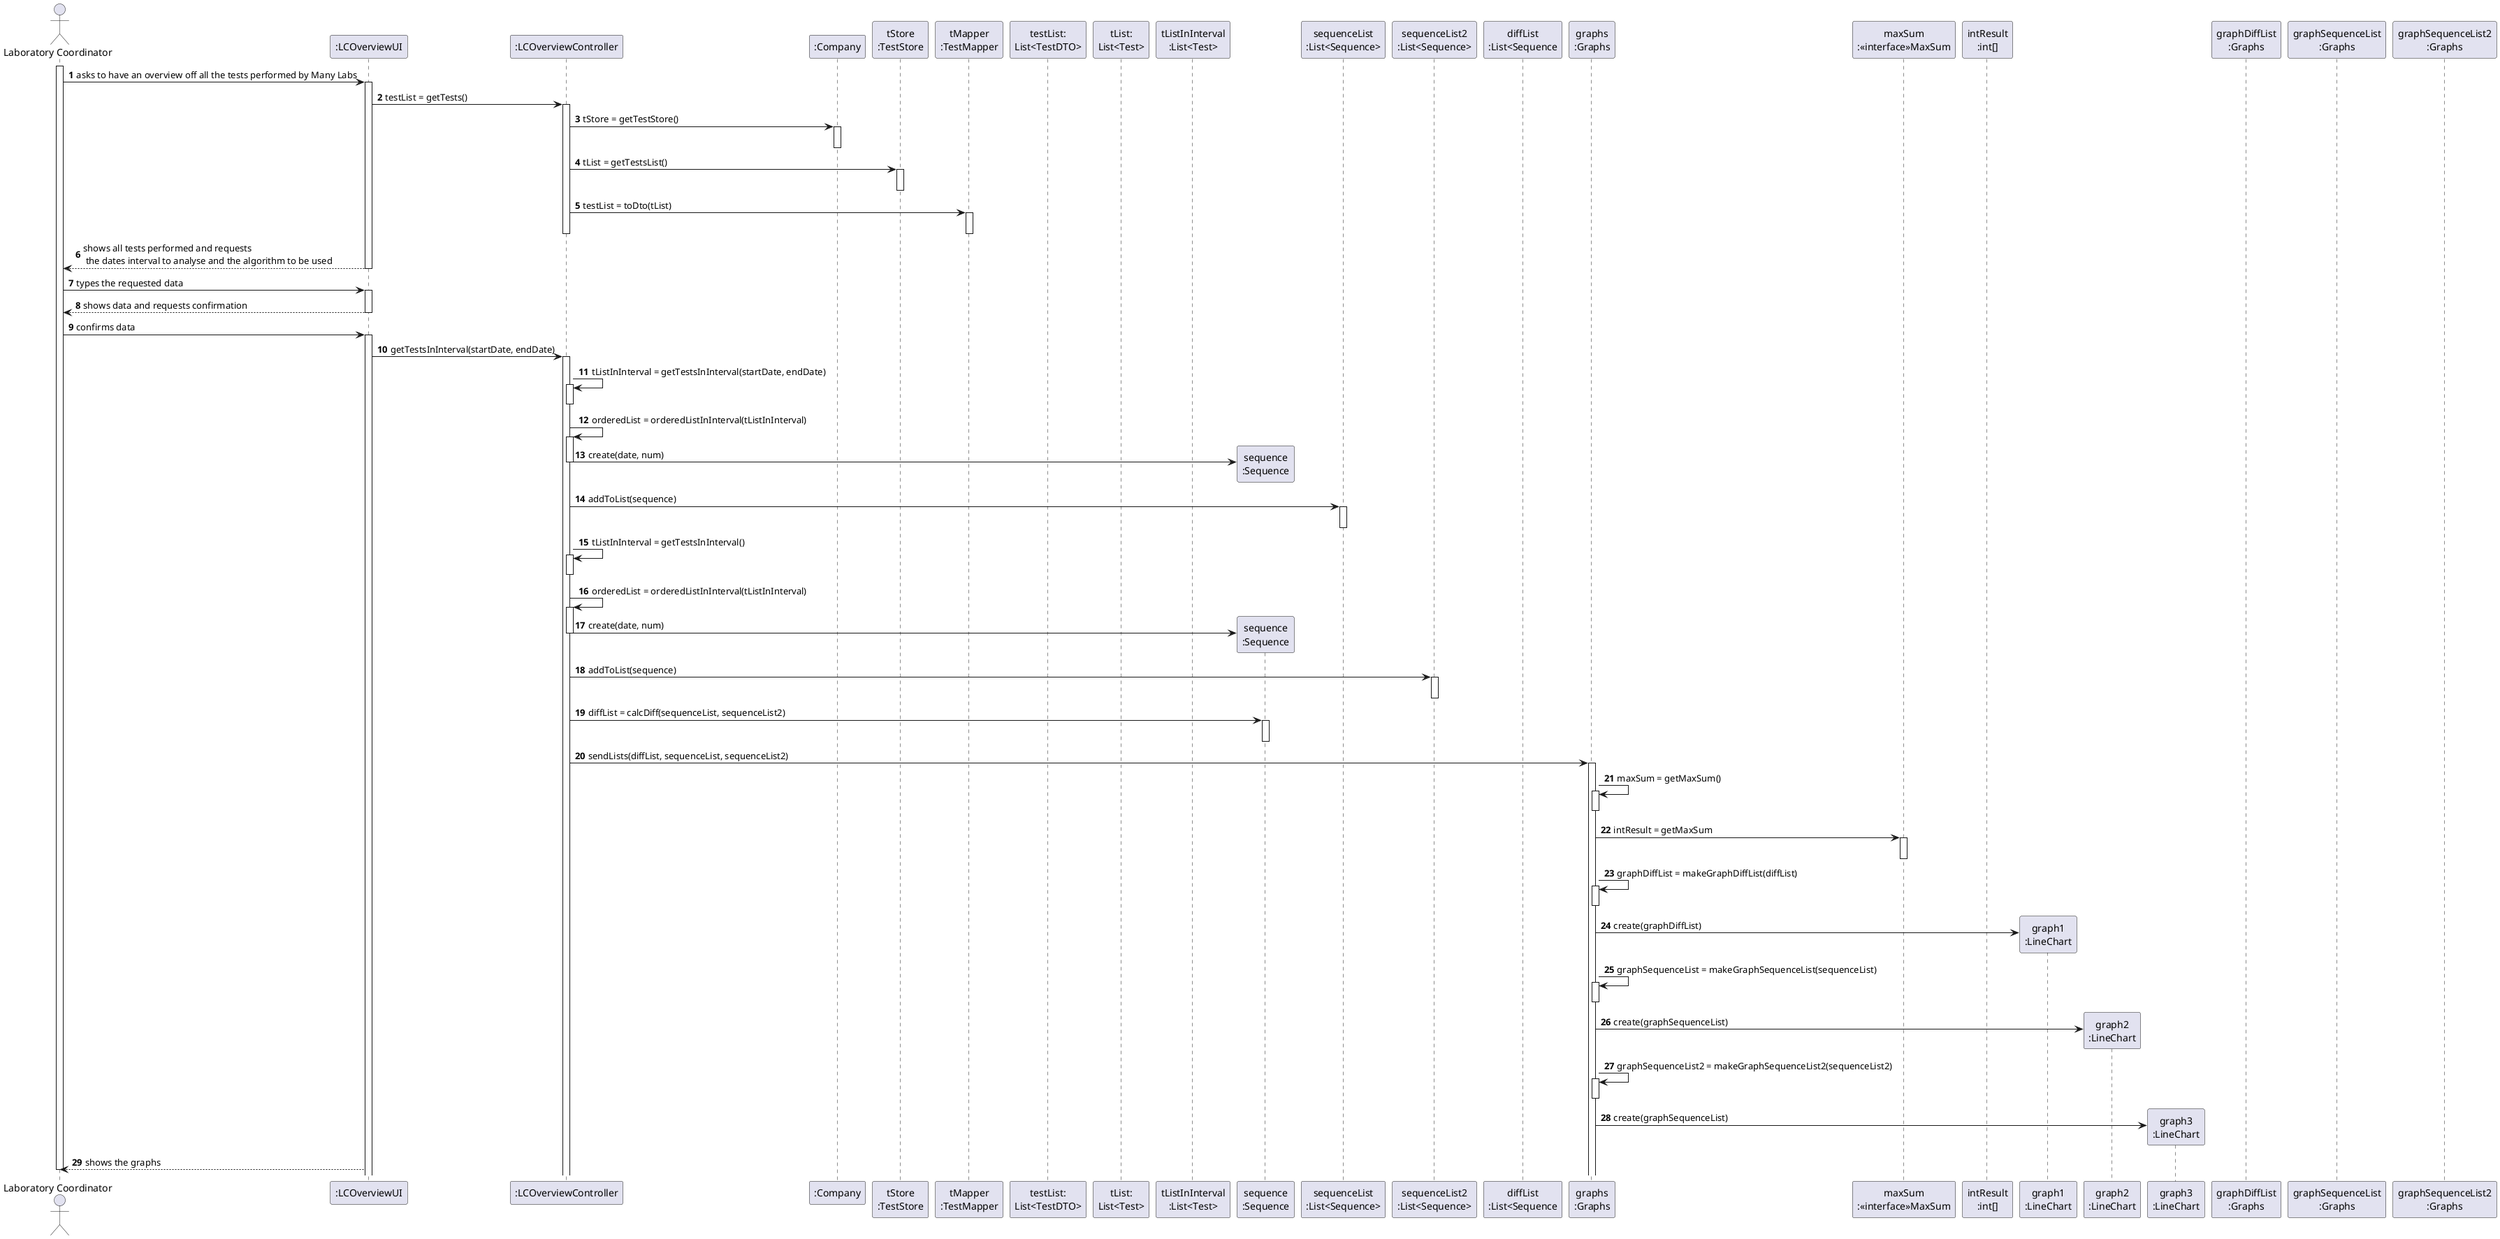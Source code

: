 @startuml
'https://plantuml.com/sequence-diagram

autonumber

actor "Laboratory Coordinator" as LC
participant ":LCOverviewUI" as UI
participant ":LCOverviewController" as CTRL
participant ":Company" as ML
participant "tStore\n:TestStore" as TSTORE
participant "tMapper\n:TestMapper" as TMAPPER
participant "testList:\nList<TestDTO>"
participant "tList:\nList<Test>"
participant "tListInInterval\n:List<Test>"
participant "sequence\n:Sequence" as SEQ
participant "sequenceList\n:List<Sequence>" as SEQLIST
participant "sequenceList2\n:List<Sequence>" as SEQLIST2
participant "diffList\n:List<Sequence"
participant "graphs\n:Graphs" as GRAPHS
participant "maxSum\n:<<interface>>MaxSum" as MS
participant "intResult\n:int[]" as ARRAY
participant "graph1\n:LineChart" as LINECHART1
participant "graph2\n:LineChart" as LINECHART2
participant "graph3\n:LineChart" as LINECHART3
participant "graphDiffList\n:Graphs"
participant "graphSequenceList\n:Graphs"
participant "graphSequenceList2\n:Graphs"

activate LC
LC -> UI: asks to have an overview off all the tests performed by Many Labs
activate UI
UI -> CTRL: testList = getTests()
activate CTRL

CTRL -> ML: tStore = getTestStore()
activate ML
deactivate ML
CTRL -> TSTORE: tList = getTestsList()
activate TSTORE
deactivate TSTORE
CTRL -> TMAPPER: testList = toDto(tList)
activate TMAPPER
deactivate TMAPPER
deactivate CTRL
UI --> LC: shows all tests performed and requests\n the dates interval to analyse and the algorithm to be used
deactivate UI
LC -> UI: types the requested data
activate UI
UI --> LC: shows data and requests confirmation
deactivate UI
LC -> UI: confirms data
activate UI
UI -> CTRL:  getTestsInInterval(startDate, endDate)
activate CTRL
CTRL -> CTRL: tListInInterval = getTestsInInterval(startDate, endDate)
activate CTRL
deactivate CTRL
CTRL -> CTRL: orderedList = orderedListInInterval(tListInInterval)
activate CTRL
CTRL -> SEQ**: create(date, num)
deactivate CTRL
CTRL -> SEQLIST: addToList(sequence)
activate SEQLIST
deactivate SEQLIST
CTRL -> CTRL: tListInInterval = getTestsInInterval()
activate CTRL
deactivate CTRL
CTRL -> CTRL: orderedList = orderedListInInterval(tListInInterval)
activate CTRL
CTRL -> SEQ**: create(date, num)
deactivate CTRL
CTRL -> SEQLIST2: addToList(sequence)
activate SEQLIST2
deactivate SEQLIST2
CTRL -> SEQ: diffList = calcDiff(sequenceList, sequenceList2)
activate SEQ
deactivate SEQ
CTRL -> GRAPHS: sendLists(diffList, sequenceList, sequenceList2)
activate GRAPHS
GRAPHS -> GRAPHS: maxSum = getMaxSum()
activate GRAPHS
deactivate GRAPHS
GRAPHS -> MS: intResult = getMaxSum
activate MS
deactivate MS
GRAPHS -> GRAPHS: graphDiffList = makeGraphDiffList(diffList)
activate GRAPHS
deactivate GRAPHS
GRAPHS -> LINECHART1**: create(graphDiffList)
GRAPHS -> GRAPHS: graphSequenceList = makeGraphSequenceList(sequenceList)
activate GRAPHS
deactivate GRAPHS
GRAPHS -> LINECHART2**: create(graphSequenceList)
GRAPHS -> GRAPHS: graphSequenceList2 = makeGraphSequenceList2(sequenceList2)
activate GRAPHS
deactivate GRAPHS
GRAPHS -> LINECHART3**: create(graphSequenceList)

UI --> LC: shows the graphs


deactivate LC



@enduml